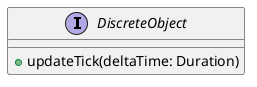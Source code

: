 @startuml discreteobject

interface DiscreteObject {
    + updateTick(deltaTime: Duration)
}

@enduml
